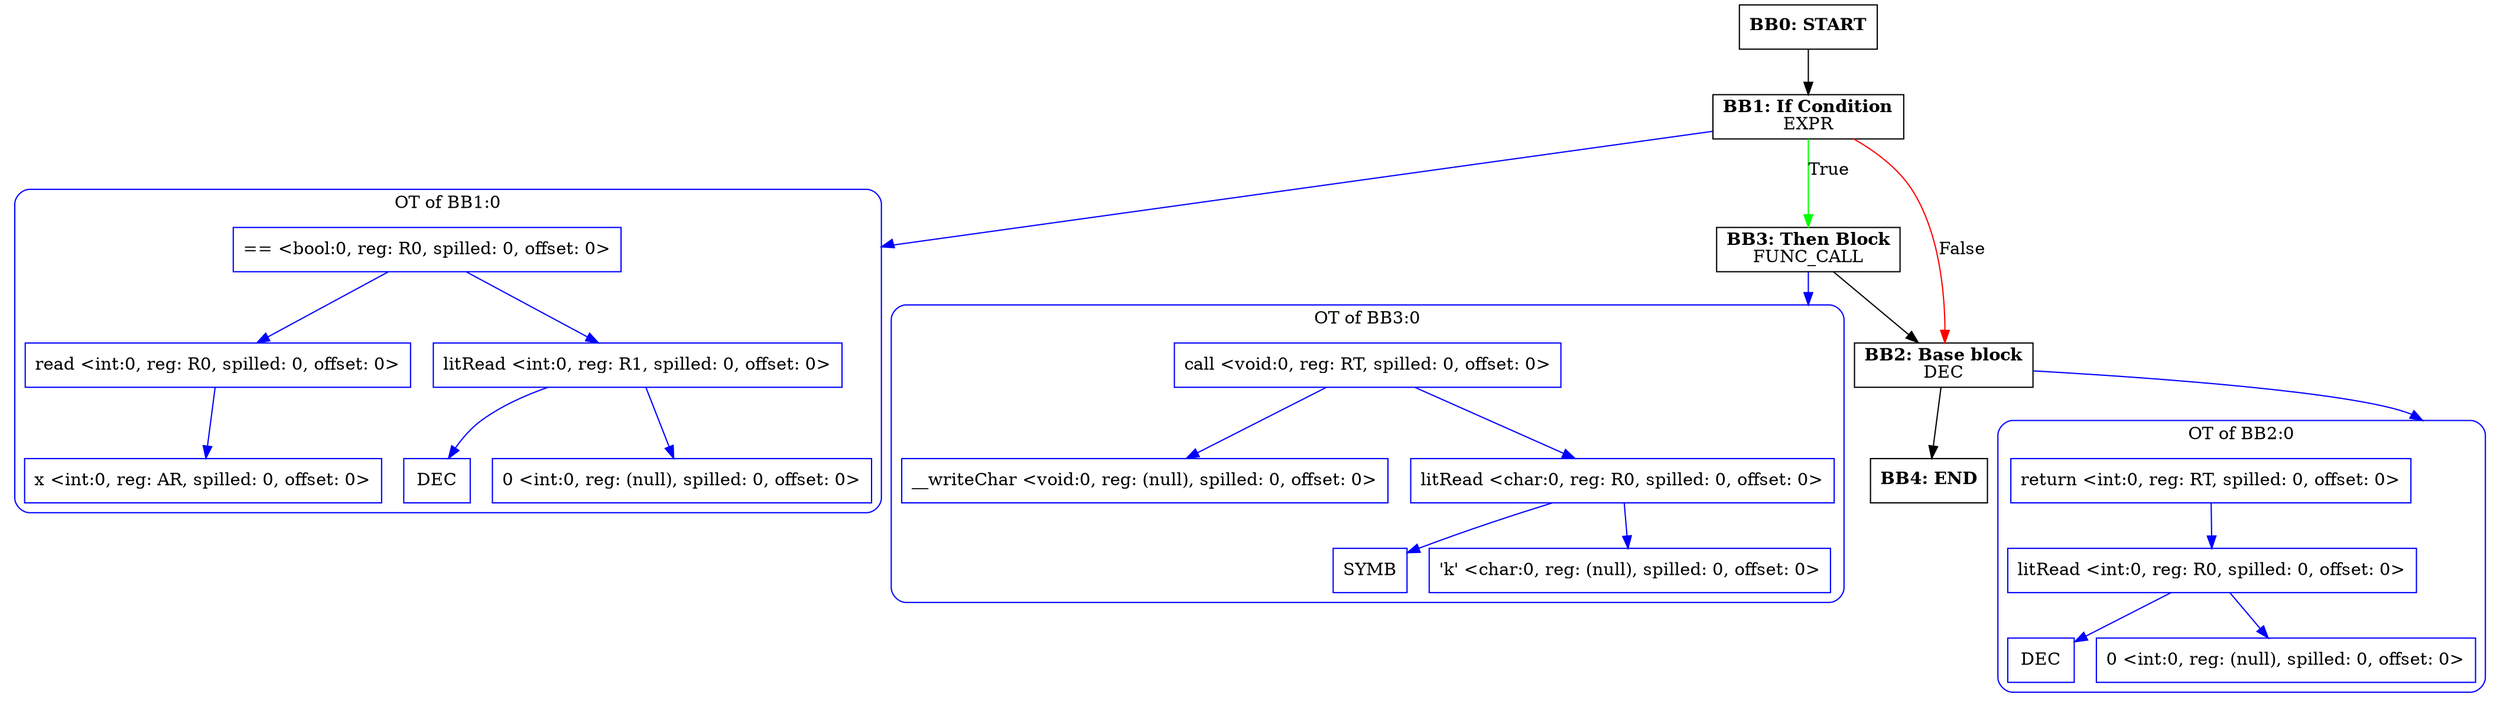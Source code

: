 digraph CFG {
    compound=true;
    graph [splines=true];
    node [shape=rectangle];

    BB4 [label=<<B>BB4: END</B><BR ALIGN="CENTER"/>>];
    BB3 [label=<<B>BB3: Then Block</B><BR ALIGN="CENTER"/>FUNC_CALL<BR ALIGN="CENTER"/>>];
    subgraph cluster_instruction0 {
        label = "OT of BB3:0";
        style=rounded;
        color=blue;
        entry0 [shape=point, style=invis];
        node0 [label="call <void:0, reg: RT, spilled: 0, offset: 0>", color=blue];
        node1 [label="__writeChar <void:0, reg: (null), spilled: 0, offset: 0>", color=blue];
        node0 -> node1[color=blue];
        node2 [label="litRead <char:0, reg: R0, spilled: 0, offset: 0>", color=blue];
        node3 [label="SYMB", color=blue];
        node2 -> node3[color=blue];
        node4 [label="'k' <char:0, reg: (null), spilled: 0, offset: 0>", color=blue];
        node2 -> node4[color=blue];
        node0 -> node2[color=blue];
    }
    BB3 -> entry0 [lhead=cluster_instruction0, color=blue];
    BB2 [label=<<B>BB2: Base block</B><BR ALIGN="CENTER"/>DEC<BR ALIGN="CENTER"/>>];
    subgraph cluster_instruction1 {
        label = "OT of BB2:0";
        style=rounded;
        color=blue;
        entry1 [shape=point, style=invis];
        node5 [label="return <int:0, reg: RT, spilled: 0, offset: 0>", color=blue];
        node6 [label="litRead <int:0, reg: R0, spilled: 0, offset: 0>", color=blue];
        node7 [label="DEC", color=blue];
        node6 -> node7[color=blue];
        node8 [label="0 <int:0, reg: (null), spilled: 0, offset: 0>", color=blue];
        node6 -> node8[color=blue];
        node5 -> node6[color=blue];
    }
    BB2 -> entry1 [lhead=cluster_instruction1, color=blue];
    BB1 [label=<<B>BB1: If Condition</B><BR ALIGN="CENTER"/>EXPR<BR ALIGN="CENTER"/>>];
    subgraph cluster_instruction2 {
        label = "OT of BB1:0";
        style=rounded;
        color=blue;
        entry2 [shape=point, style=invis];
        node9 [label="== <bool:0, reg: R0, spilled: 0, offset: 0>", color=blue];
        node10 [label="read <int:0, reg: R0, spilled: 0, offset: 0>", color=blue];
        node11 [label="x <int:0, reg: AR, spilled: 0, offset: 0>", color=blue];
        node10 -> node11[color=blue];
        node9 -> node10[color=blue];
        node12 [label="litRead <int:0, reg: R1, spilled: 0, offset: 0>", color=blue];
        node13 [label="DEC", color=blue];
        node12 -> node13[color=blue];
        node14 [label="0 <int:0, reg: (null), spilled: 0, offset: 0>", color=blue];
        node12 -> node14[color=blue];
        node9 -> node12[color=blue];
    }
    BB1 -> entry2 [lhead=cluster_instruction2, color=blue];
    BB0 [label=<<B>BB0: START</B><BR ALIGN="CENTER"/>>];

    BB3 -> BB2;
    BB2 -> BB4;
    BB1 -> BB2 [label="False", color=red];
    BB1 -> BB3 [label="True", color=green];
    BB0 -> BB1;
}
